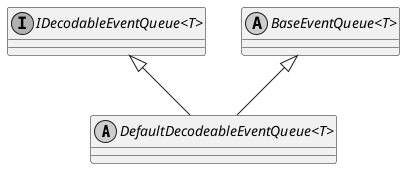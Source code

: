@startuml(id=default)
skinparam monochrome true
skinparam classAttributeIconSize 0

!startsub default
abstract class "DefaultDecodeableEventQueue<T>" {
    
}
interface "IDecodableEventQueue<T>"
abstract class "BaseEventQueue<T>"
"IDecodableEventQueue<T>" <|-- "DefaultDecodeableEventQueue<T>"
"BaseEventQueue<T>" <|-- "DefaultDecodeableEventQueue<T>"
!endsub
@enduml